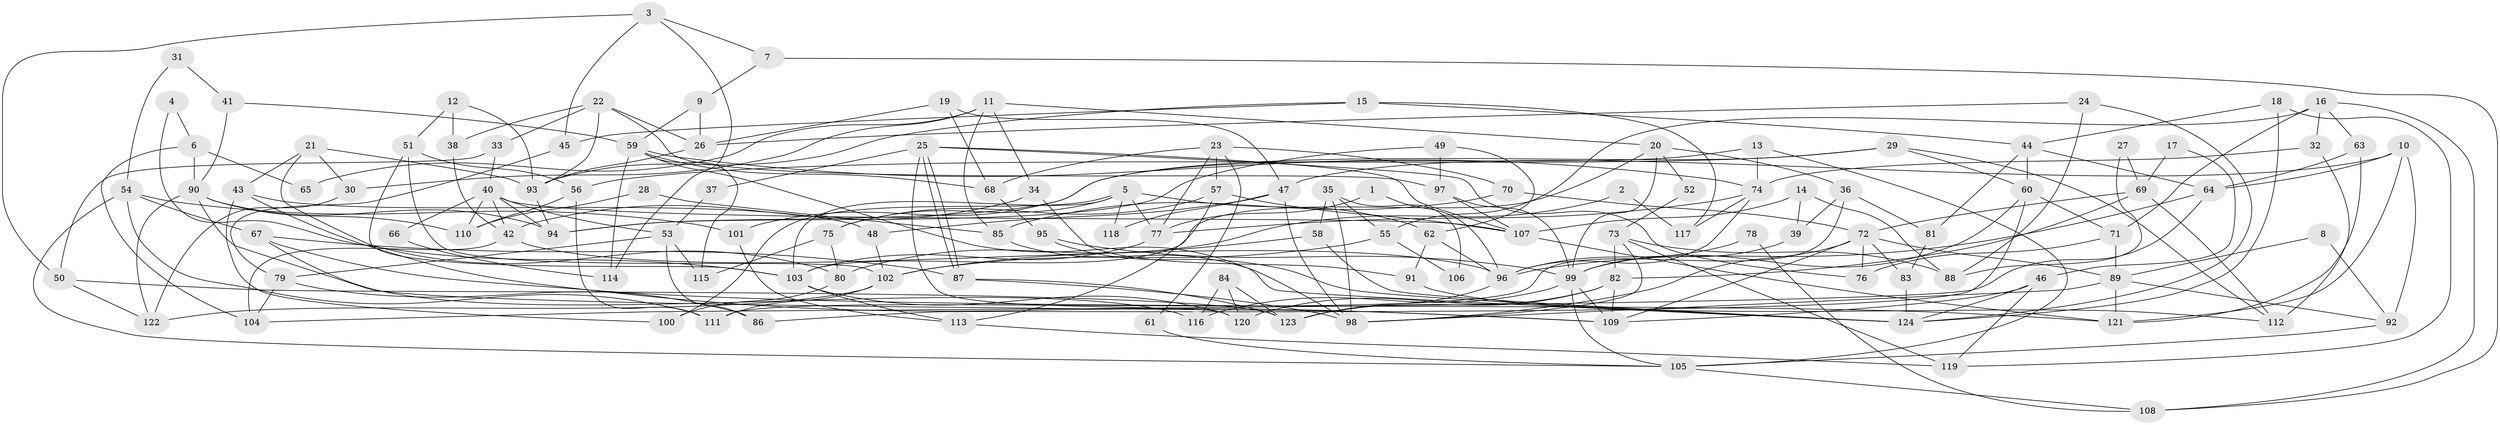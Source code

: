 // coarse degree distribution, {2: 0.0875, 3: 0.1875, 4: 0.2, 8: 0.0875, 1: 0.0125, 6: 0.15, 5: 0.125, 7: 0.0875, 9: 0.0375, 10: 0.0125, 12: 0.0125}
// Generated by graph-tools (version 1.1) at 2025/52/02/27/25 19:52:04]
// undirected, 124 vertices, 248 edges
graph export_dot {
graph [start="1"]
  node [color=gray90,style=filled];
  1;
  2;
  3;
  4;
  5;
  6;
  7;
  8;
  9;
  10;
  11;
  12;
  13;
  14;
  15;
  16;
  17;
  18;
  19;
  20;
  21;
  22;
  23;
  24;
  25;
  26;
  27;
  28;
  29;
  30;
  31;
  32;
  33;
  34;
  35;
  36;
  37;
  38;
  39;
  40;
  41;
  42;
  43;
  44;
  45;
  46;
  47;
  48;
  49;
  50;
  51;
  52;
  53;
  54;
  55;
  56;
  57;
  58;
  59;
  60;
  61;
  62;
  63;
  64;
  65;
  66;
  67;
  68;
  69;
  70;
  71;
  72;
  73;
  74;
  75;
  76;
  77;
  78;
  79;
  80;
  81;
  82;
  83;
  84;
  85;
  86;
  87;
  88;
  89;
  90;
  91;
  92;
  93;
  94;
  95;
  96;
  97;
  98;
  99;
  100;
  101;
  102;
  103;
  104;
  105;
  106;
  107;
  108;
  109;
  110;
  111;
  112;
  113;
  114;
  115;
  116;
  117;
  118;
  119;
  120;
  121;
  122;
  123;
  124;
  1 -- 96;
  1 -- 77;
  2 -- 117;
  2 -- 80;
  3 -- 50;
  3 -- 7;
  3 -- 45;
  3 -- 114;
  4 -- 103;
  4 -- 6;
  5 -- 77;
  5 -- 62;
  5 -- 75;
  5 -- 100;
  5 -- 103;
  5 -- 118;
  6 -- 90;
  6 -- 104;
  6 -- 65;
  7 -- 108;
  7 -- 9;
  8 -- 89;
  8 -- 92;
  9 -- 26;
  9 -- 59;
  10 -- 47;
  10 -- 64;
  10 -- 92;
  10 -- 121;
  11 -- 30;
  11 -- 20;
  11 -- 34;
  11 -- 65;
  11 -- 85;
  12 -- 38;
  12 -- 51;
  12 -- 93;
  13 -- 74;
  13 -- 105;
  13 -- 101;
  14 -- 39;
  14 -- 107;
  14 -- 88;
  15 -- 44;
  15 -- 93;
  15 -- 45;
  15 -- 117;
  16 -- 55;
  16 -- 63;
  16 -- 32;
  16 -- 71;
  16 -- 108;
  17 -- 69;
  17 -- 46;
  18 -- 124;
  18 -- 44;
  18 -- 119;
  19 -- 26;
  19 -- 68;
  19 -- 47;
  20 -- 103;
  20 -- 36;
  20 -- 52;
  20 -- 99;
  21 -- 43;
  21 -- 93;
  21 -- 30;
  21 -- 80;
  22 -- 97;
  22 -- 26;
  22 -- 33;
  22 -- 38;
  22 -- 93;
  23 -- 77;
  23 -- 70;
  23 -- 57;
  23 -- 61;
  23 -- 68;
  24 -- 88;
  24 -- 124;
  24 -- 26;
  25 -- 107;
  25 -- 87;
  25 -- 87;
  25 -- 37;
  25 -- 76;
  25 -- 120;
  26 -- 93;
  27 -- 88;
  27 -- 69;
  28 -- 85;
  28 -- 110;
  29 -- 56;
  29 -- 60;
  29 -- 94;
  29 -- 112;
  30 -- 122;
  31 -- 54;
  31 -- 41;
  32 -- 112;
  32 -- 74;
  33 -- 40;
  33 -- 50;
  34 -- 42;
  34 -- 91;
  35 -- 58;
  35 -- 98;
  35 -- 55;
  35 -- 106;
  36 -- 81;
  36 -- 111;
  36 -- 39;
  37 -- 53;
  38 -- 42;
  39 -- 99;
  40 -- 94;
  40 -- 107;
  40 -- 42;
  40 -- 53;
  40 -- 66;
  40 -- 110;
  41 -- 90;
  41 -- 59;
  42 -- 96;
  42 -- 104;
  43 -- 48;
  43 -- 100;
  43 -- 109;
  44 -- 64;
  44 -- 60;
  44 -- 81;
  45 -- 79;
  46 -- 109;
  46 -- 119;
  46 -- 124;
  47 -- 98;
  47 -- 48;
  47 -- 118;
  48 -- 102;
  49 -- 97;
  49 -- 94;
  49 -- 62;
  50 -- 123;
  50 -- 122;
  51 -- 102;
  51 -- 103;
  51 -- 56;
  52 -- 73;
  53 -- 86;
  53 -- 79;
  53 -- 115;
  54 -- 67;
  54 -- 101;
  54 -- 105;
  54 -- 111;
  55 -- 102;
  55 -- 106;
  56 -- 110;
  56 -- 111;
  57 -- 113;
  57 -- 75;
  57 -- 107;
  58 -- 124;
  58 -- 102;
  59 -- 115;
  59 -- 124;
  59 -- 68;
  59 -- 74;
  59 -- 114;
  60 -- 99;
  60 -- 71;
  60 -- 86;
  61 -- 105;
  62 -- 91;
  62 -- 96;
  63 -- 121;
  63 -- 64;
  64 -- 104;
  64 -- 96;
  66 -- 114;
  67 -- 87;
  67 -- 121;
  67 -- 116;
  68 -- 95;
  69 -- 82;
  69 -- 72;
  69 -- 112;
  70 -- 72;
  70 -- 85;
  71 -- 76;
  71 -- 89;
  72 -- 109;
  72 -- 89;
  72 -- 76;
  72 -- 83;
  72 -- 98;
  73 -- 82;
  73 -- 98;
  73 -- 88;
  73 -- 119;
  74 -- 77;
  74 -- 96;
  74 -- 117;
  75 -- 80;
  75 -- 115;
  77 -- 103;
  78 -- 96;
  78 -- 108;
  79 -- 86;
  79 -- 104;
  80 -- 100;
  81 -- 83;
  82 -- 123;
  82 -- 120;
  82 -- 109;
  83 -- 124;
  84 -- 123;
  84 -- 116;
  84 -- 120;
  85 -- 98;
  87 -- 98;
  87 -- 123;
  89 -- 92;
  89 -- 98;
  89 -- 121;
  90 -- 109;
  90 -- 94;
  90 -- 110;
  90 -- 122;
  91 -- 112;
  92 -- 105;
  93 -- 94;
  95 -- 99;
  95 -- 124;
  96 -- 123;
  97 -- 107;
  97 -- 99;
  99 -- 109;
  99 -- 105;
  99 -- 116;
  101 -- 113;
  102 -- 111;
  102 -- 122;
  103 -- 120;
  103 -- 113;
  105 -- 108;
  107 -- 121;
  113 -- 119;
}
